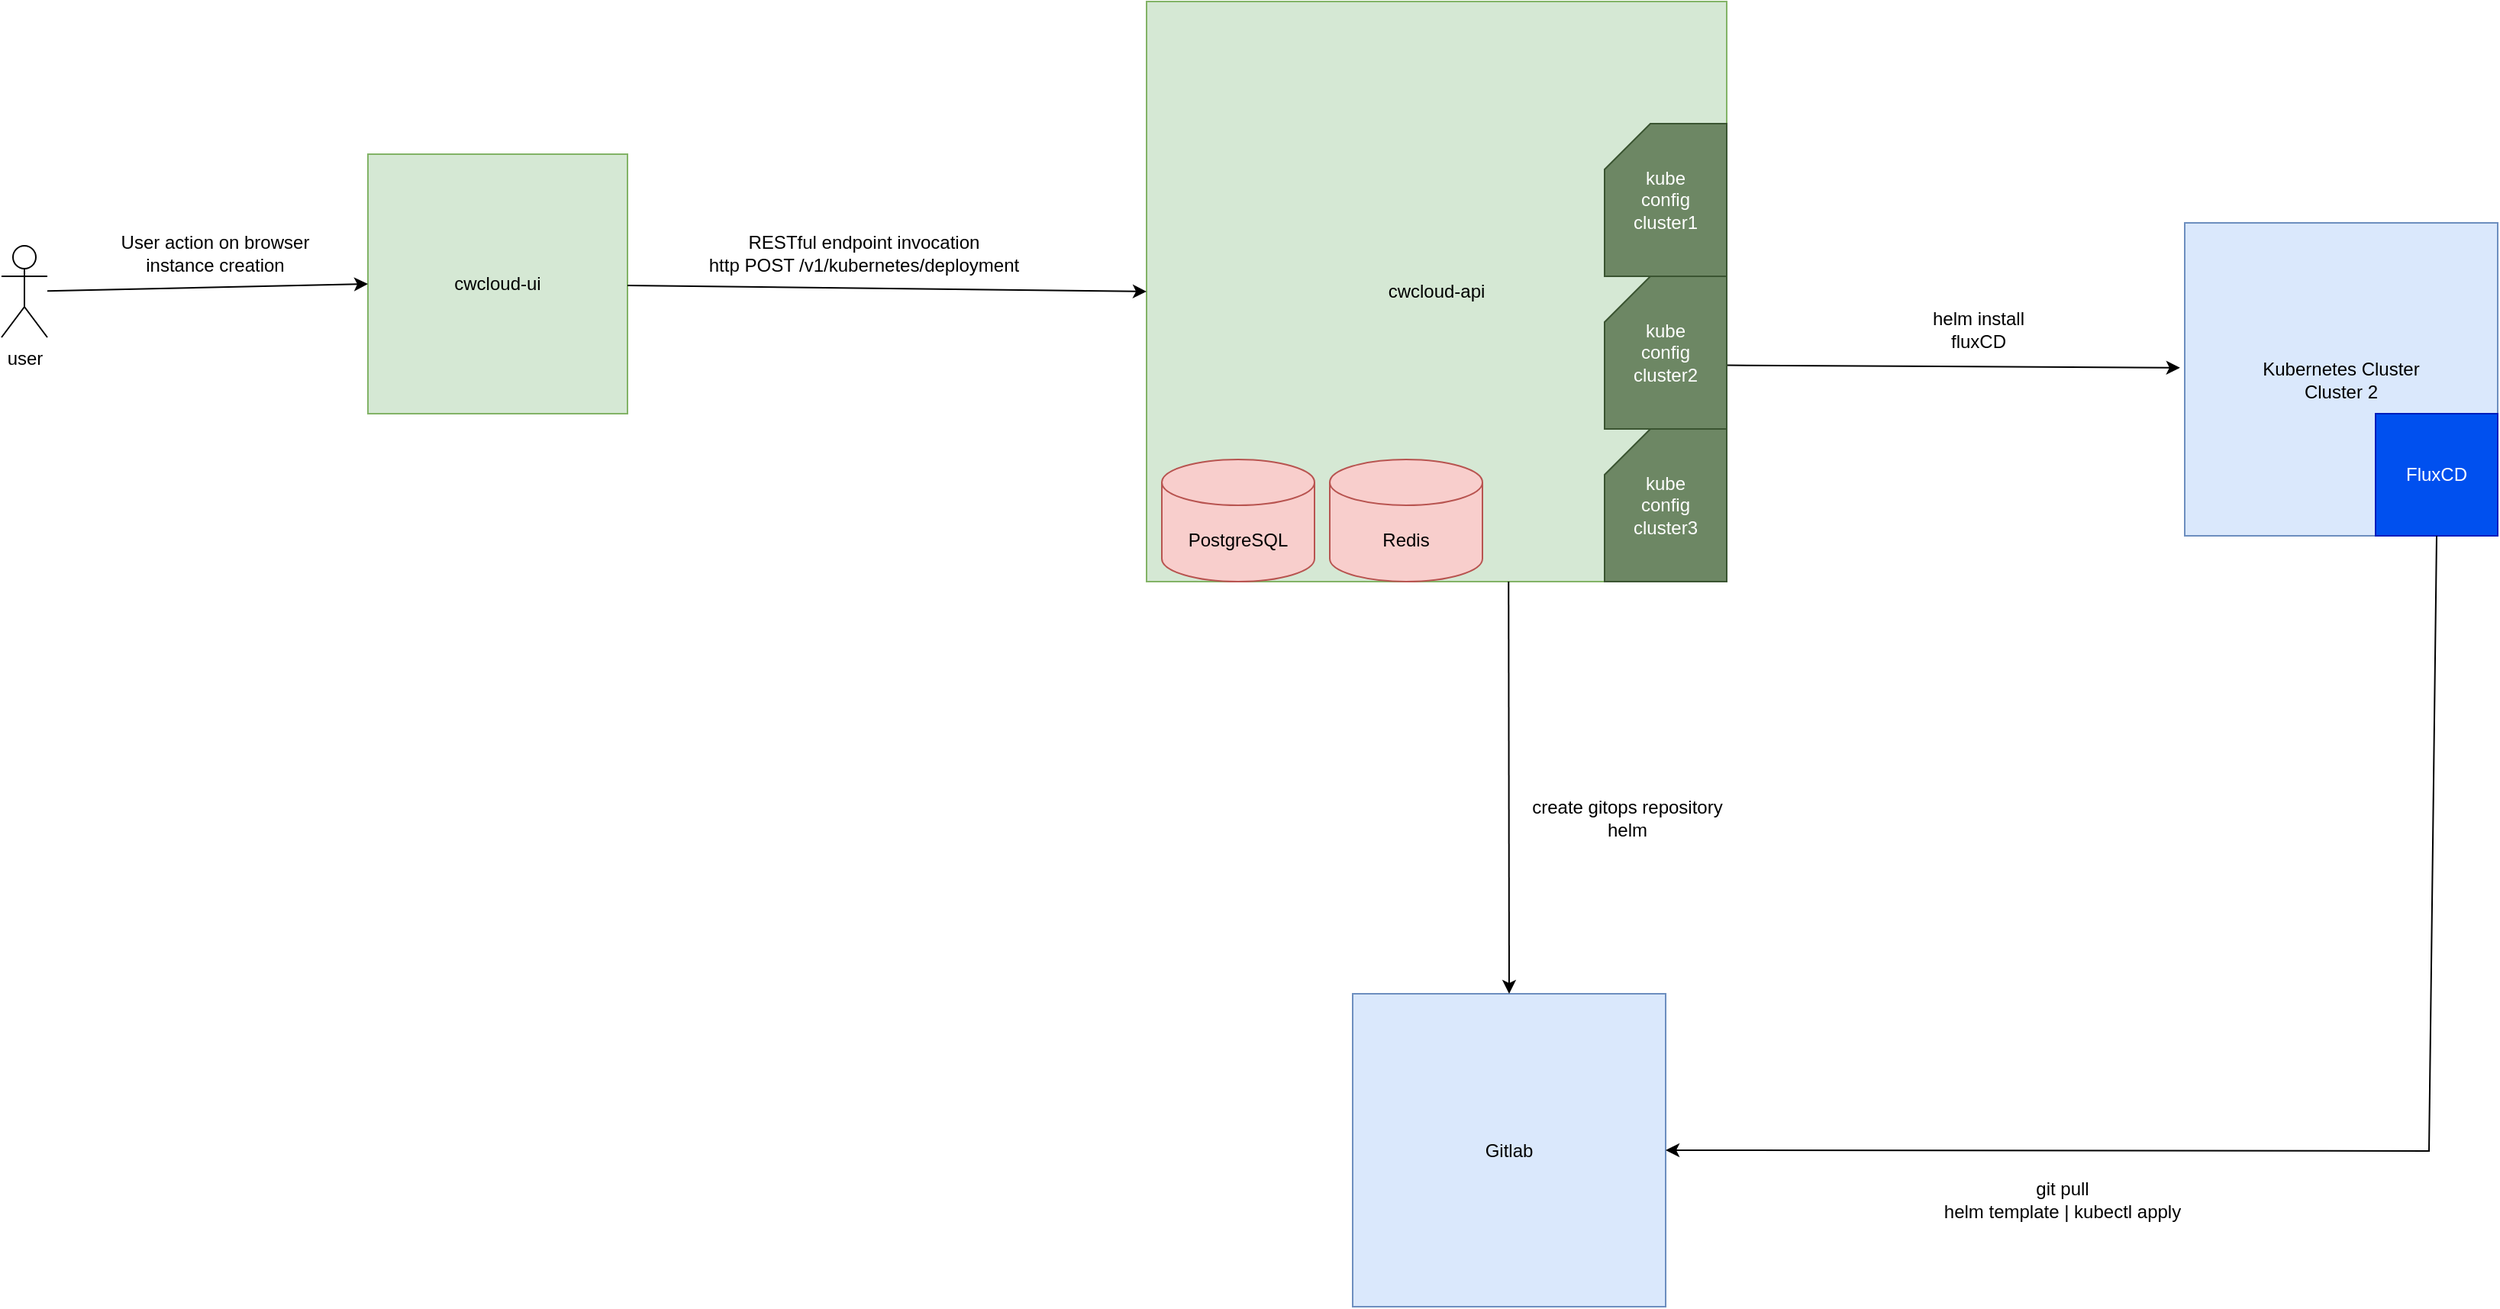 <mxfile version="24.2.1" type="device">
  <diagram name="Page-1" id="8OBKk41p--By60RAJChD">
    <mxGraphModel dx="2818" dy="1359" grid="1" gridSize="10" guides="1" tooltips="1" connect="1" arrows="1" fold="1" page="1" pageScale="1" pageWidth="850" pageHeight="1100" math="0" shadow="0">
      <root>
        <mxCell id="0" />
        <mxCell id="1" parent="0" />
        <mxCell id="VmBzKAPH3LvwEZfFCWB9-1" value="cwcloud-api" style="whiteSpace=wrap;html=1;aspect=fixed;fillColor=#d5e8d4;strokeColor=#82b366;" parent="1" vertex="1">
          <mxGeometry x="360" y="170" width="380" height="380" as="geometry" />
        </mxCell>
        <mxCell id="VmBzKAPH3LvwEZfFCWB9-2" value="PostgreSQL" style="shape=cylinder3;whiteSpace=wrap;html=1;boundedLbl=1;backgroundOutline=1;size=15;fillColor=#f8cecc;strokeColor=#b85450;" parent="1" vertex="1">
          <mxGeometry x="370" y="470" width="100" height="80" as="geometry" />
        </mxCell>
        <mxCell id="VmBzKAPH3LvwEZfFCWB9-4" value="user" style="shape=umlActor;verticalLabelPosition=bottom;verticalAlign=top;html=1;outlineConnect=0;" parent="1" vertex="1">
          <mxGeometry x="-390" y="330" width="30" height="60" as="geometry" />
        </mxCell>
        <mxCell id="VmBzKAPH3LvwEZfFCWB9-8" value="cwcloud-ui" style="whiteSpace=wrap;html=1;aspect=fixed;fillColor=#d5e8d4;strokeColor=#82b366;" parent="1" vertex="1">
          <mxGeometry x="-150" y="270" width="170" height="170" as="geometry" />
        </mxCell>
        <mxCell id="VmBzKAPH3LvwEZfFCWB9-10" value="" style="endArrow=classic;html=1;rounded=0;entryX=0;entryY=0.5;entryDx=0;entryDy=0;" parent="1" target="VmBzKAPH3LvwEZfFCWB9-8" edge="1" source="VmBzKAPH3LvwEZfFCWB9-4">
          <mxGeometry width="50" height="50" relative="1" as="geometry">
            <mxPoint x="-350" y="370" as="sourcePoint" />
            <mxPoint x="-300" y="330" as="targetPoint" />
          </mxGeometry>
        </mxCell>
        <mxCell id="VmBzKAPH3LvwEZfFCWB9-12" value="" style="endArrow=classic;html=1;rounded=0;entryX=0;entryY=0.5;entryDx=0;entryDy=0;" parent="1" source="VmBzKAPH3LvwEZfFCWB9-8" target="VmBzKAPH3LvwEZfFCWB9-1" edge="1">
          <mxGeometry width="50" height="50" relative="1" as="geometry">
            <mxPoint x="160" y="380" as="sourcePoint" />
            <mxPoint x="210" y="330" as="targetPoint" />
          </mxGeometry>
        </mxCell>
        <mxCell id="VmBzKAPH3LvwEZfFCWB9-15" value="Redis" style="shape=cylinder3;whiteSpace=wrap;html=1;boundedLbl=1;backgroundOutline=1;size=15;fillColor=#f8cecc;strokeColor=#b85450;" parent="1" vertex="1">
          <mxGeometry x="480" y="470" width="100" height="80" as="geometry" />
        </mxCell>
        <mxCell id="VmBzKAPH3LvwEZfFCWB9-33" value="RESTful endpoint invocation&lt;br&gt;http POST /v1/kubernetes/deployment" style="text;html=1;align=center;verticalAlign=middle;whiteSpace=wrap;rounded=0;" parent="1" vertex="1">
          <mxGeometry x="30" y="320" width="290" height="30" as="geometry" />
        </mxCell>
        <mxCell id="VmBzKAPH3LvwEZfFCWB9-36" style="edgeStyle=orthogonalEdgeStyle;rounded=0;orthogonalLoop=1;jettySize=auto;html=1;exitX=0.5;exitY=1;exitDx=0;exitDy=0;" parent="1" edge="1">
          <mxGeometry relative="1" as="geometry">
            <mxPoint x="130" y="550" as="sourcePoint" />
            <mxPoint x="130" y="550" as="targetPoint" />
          </mxGeometry>
        </mxCell>
        <mxCell id="VmBzKAPH3LvwEZfFCWB9-38" value="User action on browser&lt;br&gt;instance creation" style="text;html=1;align=center;verticalAlign=middle;whiteSpace=wrap;rounded=0;" parent="1" vertex="1">
          <mxGeometry x="-350" y="320" width="200" height="30" as="geometry" />
        </mxCell>
        <mxCell id="VmBzKAPH3LvwEZfFCWB9-48" value="Kubernetes Cluster&lt;br&gt;Cluster 2" style="whiteSpace=wrap;html=1;aspect=fixed;fillColor=#dae8fc;strokeColor=#6c8ebf;" parent="1" vertex="1">
          <mxGeometry x="1040" y="315" width="205" height="205" as="geometry" />
        </mxCell>
        <mxCell id="VmBzKAPH3LvwEZfFCWB9-51" value="" style="endArrow=classic;html=1;rounded=0;exitX=1.001;exitY=0.627;exitDx=0;exitDy=0;exitPerimeter=0;entryX=-0.015;entryY=0.463;entryDx=0;entryDy=0;entryPerimeter=0;" parent="1" source="VmBzKAPH3LvwEZfFCWB9-1" target="VmBzKAPH3LvwEZfFCWB9-48" edge="1">
          <mxGeometry width="50" height="50" relative="1" as="geometry">
            <mxPoint x="880" y="405" as="sourcePoint" />
            <mxPoint x="930" y="320" as="targetPoint" />
          </mxGeometry>
        </mxCell>
        <mxCell id="VmBzKAPH3LvwEZfFCWB9-53" style="edgeStyle=orthogonalEdgeStyle;rounded=0;orthogonalLoop=1;jettySize=auto;html=1;exitX=0.5;exitY=1;exitDx=0;exitDy=0;" parent="1" edge="1">
          <mxGeometry relative="1" as="geometry">
            <mxPoint x="765" y="420" as="sourcePoint" />
            <mxPoint x="765" y="420" as="targetPoint" />
          </mxGeometry>
        </mxCell>
        <mxCell id="VmBzKAPH3LvwEZfFCWB9-56" value="create gitops repository&lt;br&gt;helm" style="text;html=1;align=center;verticalAlign=middle;whiteSpace=wrap;rounded=0;" parent="1" vertex="1">
          <mxGeometry x="600" y="690" width="150" height="30" as="geometry" />
        </mxCell>
        <mxCell id="VmBzKAPH3LvwEZfFCWB9-58" value="helm install&lt;div&gt;fluxCD&lt;/div&gt;" style="text;html=1;align=center;verticalAlign=middle;whiteSpace=wrap;rounded=0;" parent="1" vertex="1">
          <mxGeometry x="820" y="370" width="170" height="30" as="geometry" />
        </mxCell>
        <mxCell id="VmBzKAPH3LvwEZfFCWB9-72" value="Gitlab" style="whiteSpace=wrap;html=1;aspect=fixed;fillColor=#dae8fc;strokeColor=#6c8ebf;" parent="1" vertex="1">
          <mxGeometry x="495" y="820" width="205" height="205" as="geometry" />
        </mxCell>
        <mxCell id="VmBzKAPH3LvwEZfFCWB9-73" value="" style="endArrow=classic;html=1;rounded=0;exitX=0.624;exitY=1;exitDx=0;exitDy=0;exitPerimeter=0;entryX=0.5;entryY=0;entryDx=0;entryDy=0;" parent="1" source="VmBzKAPH3LvwEZfFCWB9-1" target="VmBzKAPH3LvwEZfFCWB9-72" edge="1">
          <mxGeometry width="50" height="50" relative="1" as="geometry">
            <mxPoint x="910" y="720" as="sourcePoint" />
            <mxPoint x="960" y="670" as="targetPoint" />
          </mxGeometry>
        </mxCell>
        <mxCell id="VmBzKAPH3LvwEZfFCWB9-84" value="git pull&lt;br&gt;helm template | kubectl apply" style="text;html=1;align=center;verticalAlign=middle;whiteSpace=wrap;rounded=0;" parent="1" vertex="1">
          <mxGeometry x="860" y="940" width="200" height="30" as="geometry" />
        </mxCell>
        <mxCell id="oKcMAaPuIGs6lxj5BwL7-1" value="FluxCD" style="whiteSpace=wrap;html=1;aspect=fixed;fillColor=#0050ef;fontColor=#ffffff;strokeColor=#001DBC;" vertex="1" parent="1">
          <mxGeometry x="1165" y="440" width="80" height="80" as="geometry" />
        </mxCell>
        <mxCell id="oKcMAaPuIGs6lxj5BwL7-2" value="" style="endArrow=classic;html=1;rounded=0;exitX=0.5;exitY=1;exitDx=0;exitDy=0;entryX=1;entryY=0.5;entryDx=0;entryDy=0;" edge="1" parent="1" source="oKcMAaPuIGs6lxj5BwL7-1" target="VmBzKAPH3LvwEZfFCWB9-72">
          <mxGeometry width="50" height="50" relative="1" as="geometry">
            <mxPoint x="1050" y="820" as="sourcePoint" />
            <mxPoint x="1260" y="1190" as="targetPoint" />
            <Array as="points">
              <mxPoint x="1200" y="923" />
            </Array>
          </mxGeometry>
        </mxCell>
        <mxCell id="oKcMAaPuIGs6lxj5BwL7-3" value="kube&lt;br&gt;config&lt;br&gt;cluster2" style="shape=card;whiteSpace=wrap;html=1;fillColor=#6d8764;fontColor=#ffffff;strokeColor=#3A5431;" vertex="1" parent="1">
          <mxGeometry x="660" y="350" width="80" height="100" as="geometry" />
        </mxCell>
        <mxCell id="oKcMAaPuIGs6lxj5BwL7-4" value="kube&lt;br&gt;config&lt;br&gt;cluster1" style="shape=card;whiteSpace=wrap;html=1;fillColor=#6d8764;fontColor=#ffffff;strokeColor=#3A5431;" vertex="1" parent="1">
          <mxGeometry x="660" y="250" width="80" height="100" as="geometry" />
        </mxCell>
        <mxCell id="oKcMAaPuIGs6lxj5BwL7-5" value="kube&lt;br&gt;config&lt;br&gt;cluster3" style="shape=card;whiteSpace=wrap;html=1;fillColor=#6d8764;fontColor=#ffffff;strokeColor=#3A5431;" vertex="1" parent="1">
          <mxGeometry x="660" y="450" width="80" height="100" as="geometry" />
        </mxCell>
      </root>
    </mxGraphModel>
  </diagram>
</mxfile>
